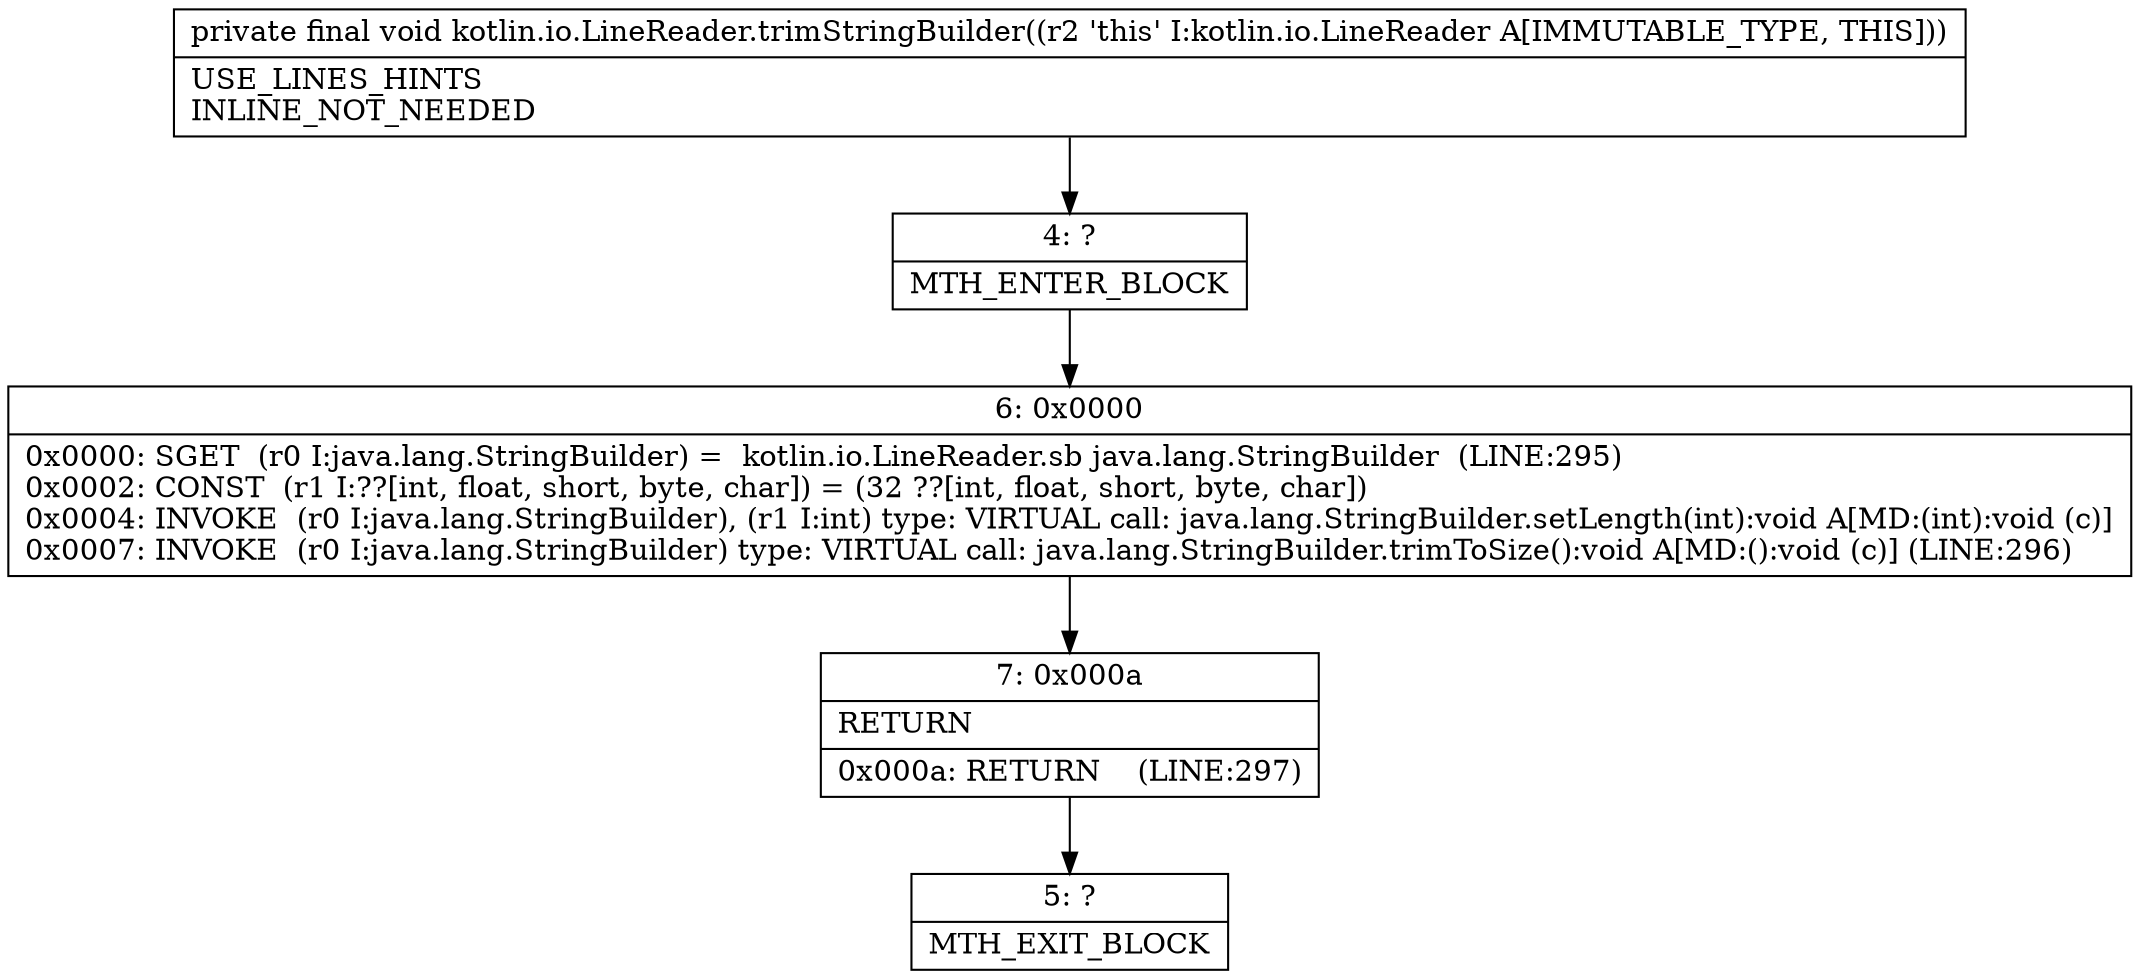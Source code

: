 digraph "CFG forkotlin.io.LineReader.trimStringBuilder()V" {
Node_4 [shape=record,label="{4\:\ ?|MTH_ENTER_BLOCK\l}"];
Node_6 [shape=record,label="{6\:\ 0x0000|0x0000: SGET  (r0 I:java.lang.StringBuilder) =  kotlin.io.LineReader.sb java.lang.StringBuilder  (LINE:295)\l0x0002: CONST  (r1 I:??[int, float, short, byte, char]) = (32 ??[int, float, short, byte, char]) \l0x0004: INVOKE  (r0 I:java.lang.StringBuilder), (r1 I:int) type: VIRTUAL call: java.lang.StringBuilder.setLength(int):void A[MD:(int):void (c)]\l0x0007: INVOKE  (r0 I:java.lang.StringBuilder) type: VIRTUAL call: java.lang.StringBuilder.trimToSize():void A[MD:():void (c)] (LINE:296)\l}"];
Node_7 [shape=record,label="{7\:\ 0x000a|RETURN\l|0x000a: RETURN    (LINE:297)\l}"];
Node_5 [shape=record,label="{5\:\ ?|MTH_EXIT_BLOCK\l}"];
MethodNode[shape=record,label="{private final void kotlin.io.LineReader.trimStringBuilder((r2 'this' I:kotlin.io.LineReader A[IMMUTABLE_TYPE, THIS]))  | USE_LINES_HINTS\lINLINE_NOT_NEEDED\l}"];
MethodNode -> Node_4;Node_4 -> Node_6;
Node_6 -> Node_7;
Node_7 -> Node_5;
}

